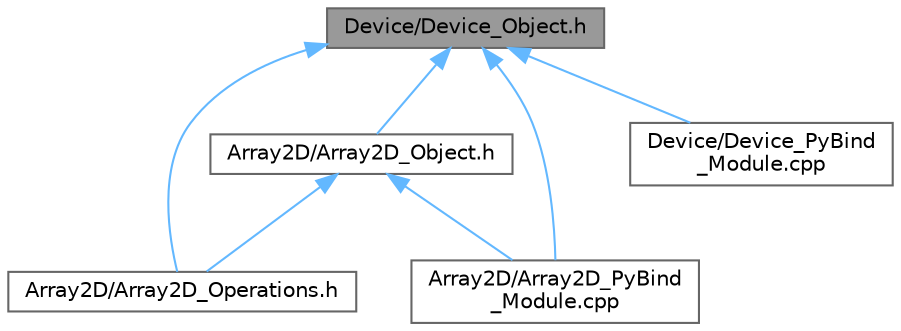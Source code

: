 digraph "Device/Device_Object.h"
{
 // INTERACTIVE_SVG=YES
 // LATEX_PDF_SIZE
  bgcolor="transparent";
  edge [fontname=Helvetica,fontsize=10,labelfontname=Helvetica,labelfontsize=10];
  node [fontname=Helvetica,fontsize=10,shape=box,height=0.2,width=0.4];
  Node1 [id="Node000001",label="Device/Device_Object.h",height=0.2,width=0.4,color="gray40", fillcolor="grey60", style="filled", fontcolor="black",tooltip="SYCL device selection in PySYCL."];
  Node1 -> Node2 [id="edge1_Node000001_Node000002",dir="back",color="steelblue1",style="solid",tooltip=" "];
  Node2 [id="Node000002",label="Array2D/Array2D_Object.h",height=0.2,width=0.4,color="grey40", fillcolor="white", style="filled",URL="$_array2_d___object_8h.html",tooltip="Array2D in PySYCL."];
  Node2 -> Node3 [id="edge2_Node000002_Node000003",dir="back",color="steelblue1",style="solid",tooltip=" "];
  Node3 [id="Node000003",label="Array2D/Array2D_Operations.h",height=0.2,width=0.4,color="grey40", fillcolor="white", style="filled",URL="$_array2_d___operations_8h.html",tooltip="Array2D operations in PySYCL. These operations receive two individual arrays and return a single arra..."];
  Node2 -> Node4 [id="edge3_Node000002_Node000004",dir="back",color="steelblue1",style="solid",tooltip=" "];
  Node4 [id="Node000004",label="Array2D/Array2D_PyBind\l_Module.cpp",height=0.2,width=0.4,color="grey40", fillcolor="white", style="filled",URL="$_array2_d___py_bind___module_8cpp.html",tooltip="Python module for array2D in PySYCL."];
  Node1 -> Node3 [id="edge4_Node000001_Node000003",dir="back",color="steelblue1",style="solid",tooltip=" "];
  Node1 -> Node4 [id="edge5_Node000001_Node000004",dir="back",color="steelblue1",style="solid",tooltip=" "];
  Node1 -> Node5 [id="edge6_Node000001_Node000005",dir="back",color="steelblue1",style="solid",tooltip=" "];
  Node5 [id="Node000005",label="Device/Device_PyBind\l_Module.cpp",height=0.2,width=0.4,color="grey40", fillcolor="white", style="filled",URL="$_device___py_bind___module_8cpp.html",tooltip="Python module for device in PySYCL."];
}
